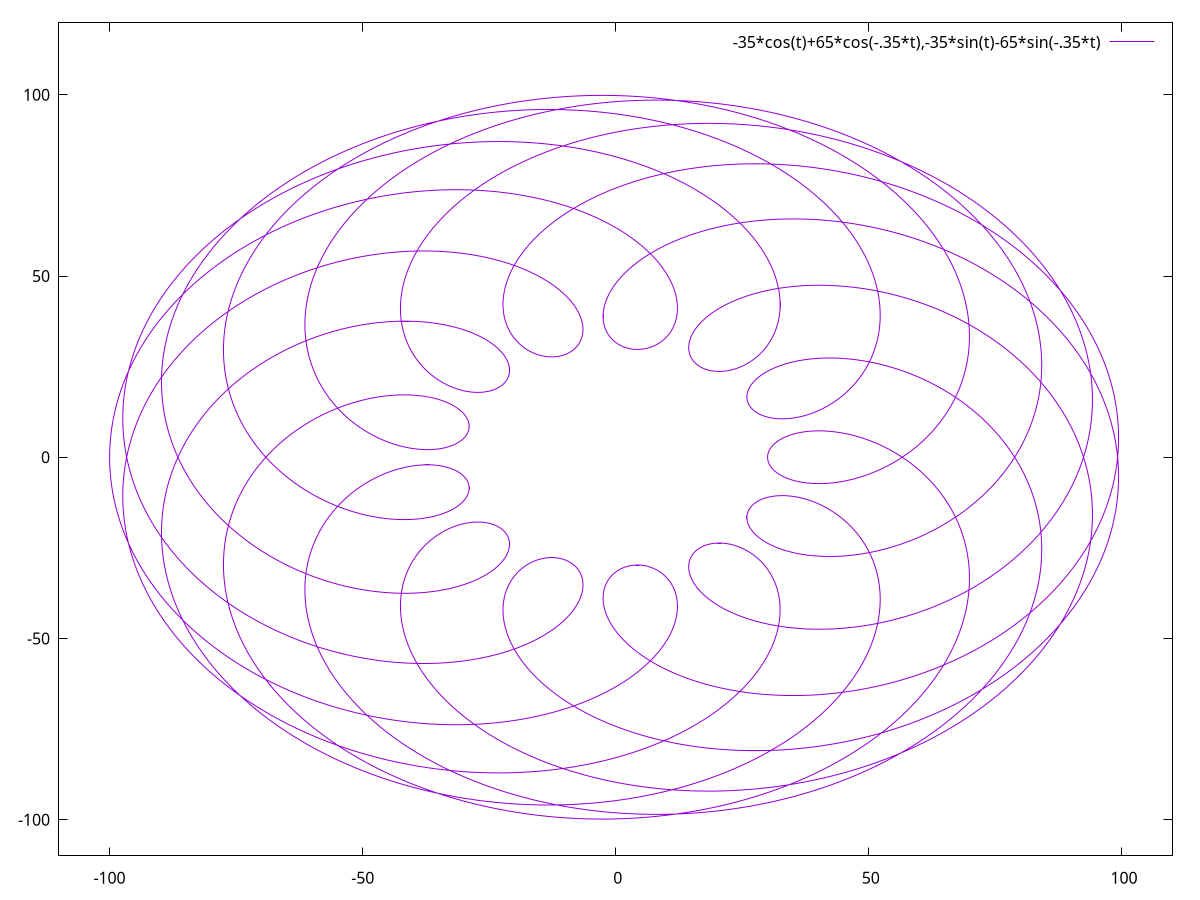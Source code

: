 #This is an simple example of parametric plot
reset
set parametric
set xrange [-110:110]
set yrange [-110:120]
set trange [0:300]
set samples 10000
plot -35*cos(t)+65*cos(-.35*t),-35*sin(t)-65*sin(-.35*t)


